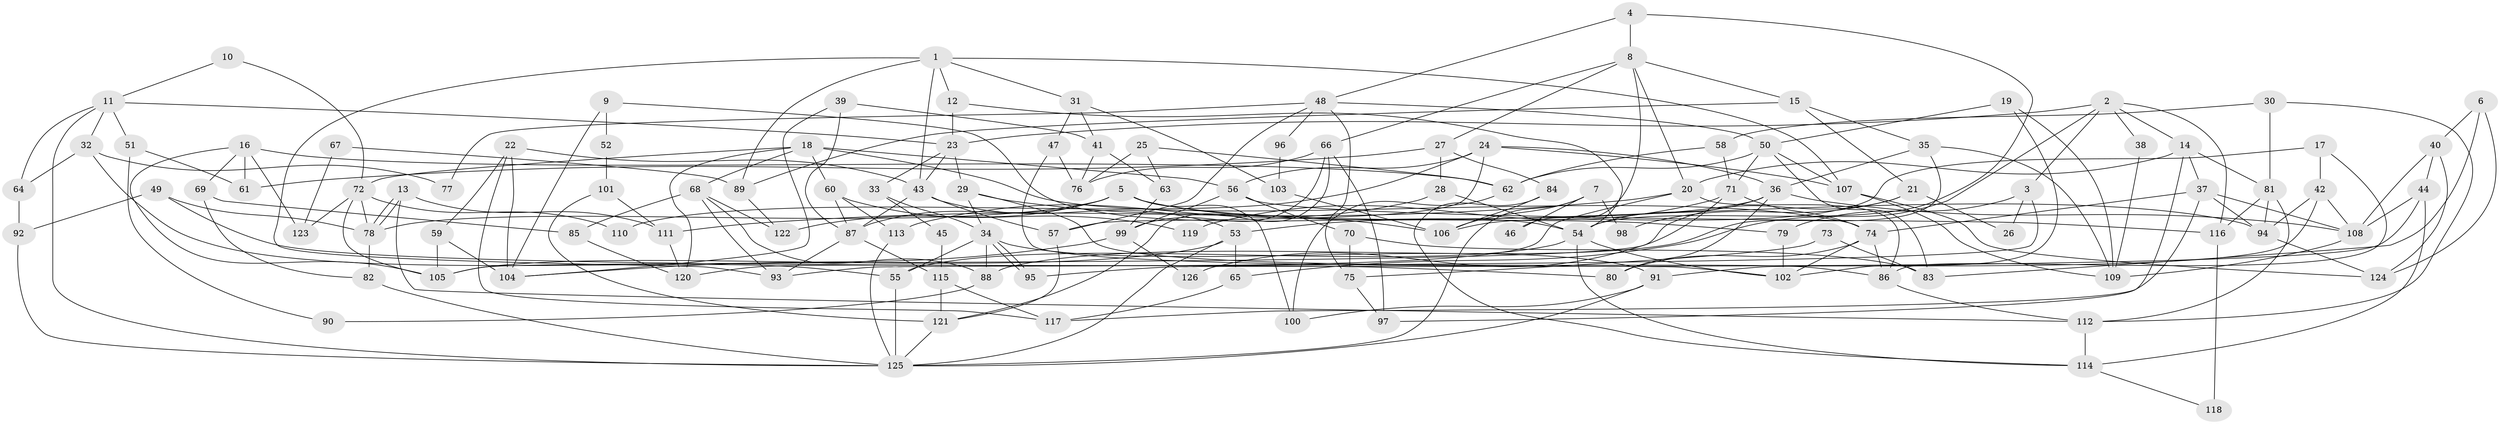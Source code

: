 // Generated by graph-tools (version 1.1) at 2025/11/02/27/25 16:11:23]
// undirected, 126 vertices, 252 edges
graph export_dot {
graph [start="1"]
  node [color=gray90,style=filled];
  1;
  2;
  3;
  4;
  5;
  6;
  7;
  8;
  9;
  10;
  11;
  12;
  13;
  14;
  15;
  16;
  17;
  18;
  19;
  20;
  21;
  22;
  23;
  24;
  25;
  26;
  27;
  28;
  29;
  30;
  31;
  32;
  33;
  34;
  35;
  36;
  37;
  38;
  39;
  40;
  41;
  42;
  43;
  44;
  45;
  46;
  47;
  48;
  49;
  50;
  51;
  52;
  53;
  54;
  55;
  56;
  57;
  58;
  59;
  60;
  61;
  62;
  63;
  64;
  65;
  66;
  67;
  68;
  69;
  70;
  71;
  72;
  73;
  74;
  75;
  76;
  77;
  78;
  79;
  80;
  81;
  82;
  83;
  84;
  85;
  86;
  87;
  88;
  89;
  90;
  91;
  92;
  93;
  94;
  95;
  96;
  97;
  98;
  99;
  100;
  101;
  102;
  103;
  104;
  105;
  106;
  107;
  108;
  109;
  110;
  111;
  112;
  113;
  114;
  115;
  116;
  117;
  118;
  119;
  120;
  121;
  122;
  123;
  124;
  125;
  126;
  1 -- 12;
  1 -- 107;
  1 -- 31;
  1 -- 43;
  1 -- 89;
  1 -- 93;
  2 -- 23;
  2 -- 65;
  2 -- 3;
  2 -- 14;
  2 -- 38;
  2 -- 116;
  3 -- 79;
  3 -- 26;
  3 -- 93;
  4 -- 48;
  4 -- 54;
  4 -- 8;
  5 -- 100;
  5 -- 87;
  5 -- 78;
  5 -- 79;
  5 -- 94;
  5 -- 122;
  6 -- 124;
  6 -- 40;
  6 -- 83;
  7 -- 106;
  7 -- 125;
  7 -- 46;
  7 -- 98;
  8 -- 20;
  8 -- 15;
  8 -- 27;
  8 -- 46;
  8 -- 66;
  9 -- 54;
  9 -- 104;
  9 -- 52;
  10 -- 11;
  10 -- 72;
  11 -- 23;
  11 -- 125;
  11 -- 32;
  11 -- 51;
  11 -- 64;
  12 -- 54;
  12 -- 23;
  13 -- 78;
  13 -- 78;
  13 -- 112;
  13 -- 111;
  14 -- 20;
  14 -- 37;
  14 -- 81;
  14 -- 97;
  15 -- 89;
  15 -- 21;
  15 -- 35;
  16 -- 69;
  16 -- 62;
  16 -- 61;
  16 -- 105;
  16 -- 123;
  17 -- 106;
  17 -- 42;
  17 -- 86;
  18 -- 68;
  18 -- 72;
  18 -- 56;
  18 -- 60;
  18 -- 74;
  18 -- 120;
  19 -- 102;
  19 -- 109;
  19 -- 50;
  20 -- 86;
  20 -- 111;
  20 -- 120;
  21 -- 105;
  21 -- 26;
  21 -- 98;
  22 -- 59;
  22 -- 117;
  22 -- 43;
  22 -- 104;
  23 -- 43;
  23 -- 29;
  23 -- 33;
  24 -- 36;
  24 -- 56;
  24 -- 57;
  24 -- 107;
  24 -- 110;
  25 -- 63;
  25 -- 62;
  25 -- 76;
  27 -- 28;
  27 -- 61;
  27 -- 84;
  28 -- 113;
  28 -- 54;
  29 -- 34;
  29 -- 86;
  29 -- 106;
  30 -- 112;
  30 -- 81;
  30 -- 58;
  31 -- 41;
  31 -- 47;
  31 -- 103;
  32 -- 55;
  32 -- 64;
  32 -- 77;
  33 -- 34;
  33 -- 45;
  34 -- 95;
  34 -- 95;
  34 -- 91;
  34 -- 55;
  34 -- 88;
  35 -- 109;
  35 -- 36;
  35 -- 88;
  36 -- 53;
  36 -- 54;
  36 -- 80;
  36 -- 108;
  37 -- 94;
  37 -- 74;
  37 -- 108;
  37 -- 117;
  38 -- 109;
  39 -- 104;
  39 -- 87;
  39 -- 41;
  40 -- 108;
  40 -- 44;
  40 -- 124;
  41 -- 76;
  41 -- 63;
  42 -- 94;
  42 -- 108;
  42 -- 91;
  43 -- 53;
  43 -- 57;
  43 -- 87;
  44 -- 114;
  44 -- 108;
  44 -- 95;
  45 -- 115;
  47 -- 76;
  47 -- 102;
  48 -- 50;
  48 -- 57;
  48 -- 75;
  48 -- 77;
  48 -- 96;
  49 -- 80;
  49 -- 78;
  49 -- 92;
  50 -- 107;
  50 -- 62;
  50 -- 71;
  50 -- 83;
  51 -- 61;
  51 -- 90;
  52 -- 101;
  53 -- 125;
  53 -- 65;
  53 -- 105;
  54 -- 102;
  54 -- 55;
  54 -- 114;
  55 -- 125;
  56 -- 70;
  56 -- 99;
  56 -- 116;
  57 -- 121;
  58 -- 71;
  58 -- 62;
  59 -- 104;
  59 -- 105;
  60 -- 87;
  60 -- 113;
  60 -- 119;
  62 -- 100;
  63 -- 99;
  64 -- 92;
  65 -- 117;
  66 -- 121;
  66 -- 76;
  66 -- 97;
  66 -- 99;
  67 -- 123;
  67 -- 89;
  68 -- 93;
  68 -- 88;
  68 -- 85;
  68 -- 122;
  69 -- 82;
  69 -- 85;
  70 -- 75;
  70 -- 83;
  71 -- 74;
  71 -- 119;
  71 -- 126;
  72 -- 105;
  72 -- 78;
  72 -- 110;
  72 -- 123;
  73 -- 75;
  73 -- 83;
  74 -- 80;
  74 -- 86;
  74 -- 102;
  75 -- 97;
  78 -- 82;
  79 -- 102;
  81 -- 116;
  81 -- 94;
  81 -- 112;
  82 -- 125;
  84 -- 114;
  84 -- 106;
  85 -- 120;
  86 -- 112;
  87 -- 93;
  87 -- 115;
  88 -- 90;
  89 -- 122;
  91 -- 125;
  91 -- 100;
  92 -- 125;
  94 -- 124;
  96 -- 103;
  99 -- 104;
  99 -- 126;
  101 -- 121;
  101 -- 111;
  103 -- 106;
  107 -- 124;
  107 -- 109;
  108 -- 109;
  111 -- 120;
  112 -- 114;
  113 -- 125;
  114 -- 118;
  115 -- 121;
  115 -- 117;
  116 -- 118;
  121 -- 125;
}
